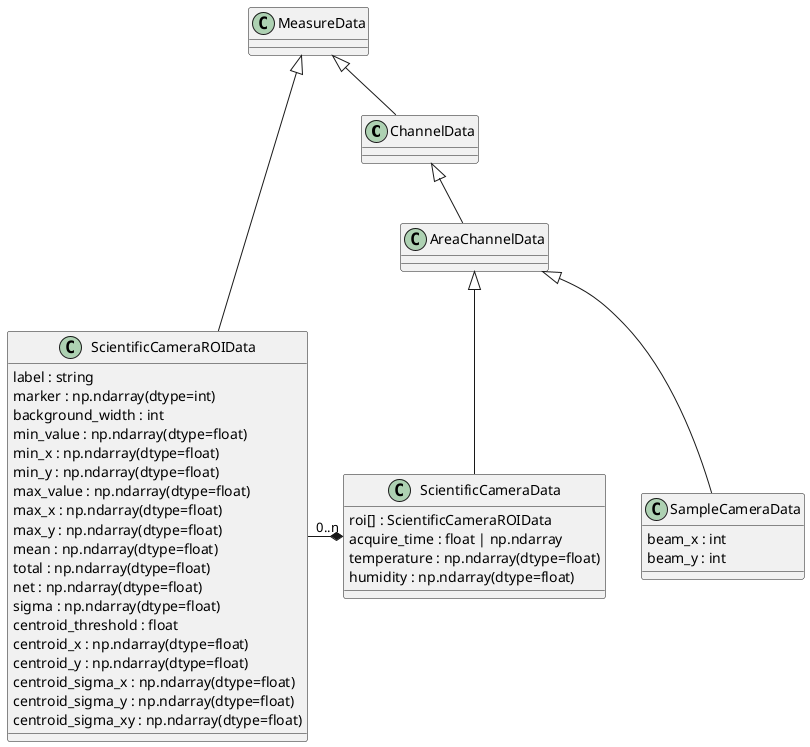 @startuml
'https://plantuml.com/class-diagram

class ChannelData extends MeasureData

class AreaChannelData extends ChannelData

class SampleCameraData extends AreaChannelData {
    beam_x : int
    beam_y : int
}

class ScientificCameraData extends AreaChannelData {
    roi[] : ScientificCameraROIData
    acquire_time : float | np.ndarray
    {field} temperature : np.ndarray(dtype=float)
    {field} humidity : np.ndarray(dtype=float)
}

together {
    class ScientificCameraData
    class ScientificCameraROIData
}

ScientificCameraROIData -[hidden]> ScientificCameraData
ScientificCameraROIData "0..n" -* ScientificCameraData
ScientificCameraROIData -[hidden]> ScientificCameraData

class ScientificCameraROIData extends MeasureData {
    {field} label : string
    {field} marker : np.ndarray(dtype=int)
    background_width : int
    {field} min_value : np.ndarray(dtype=float)
    {field} min_x : np.ndarray(dtype=float)
    {field} min_y : np.ndarray(dtype=float)
    {field} max_value : np.ndarray(dtype=float)
    {field} max_x : np.ndarray(dtype=float)
    {field} max_y : np.ndarray(dtype=float)
    {field} mean : np.ndarray(dtype=float)
    {field} total : np.ndarray(dtype=float)
    {field} net : np.ndarray(dtype=float)
    {field} sigma : np.ndarray(dtype=float)
    centroid_threshold : float
    {field} centroid_x : np.ndarray(dtype=float)
    {field} centroid_y : np.ndarray(dtype=float)
    {field} centroid_sigma_x : np.ndarray(dtype=float)
    {field} centroid_sigma_y : np.ndarray(dtype=float)
    {field} centroid_sigma_xy : np.ndarray(dtype=float)
}

@enduml
